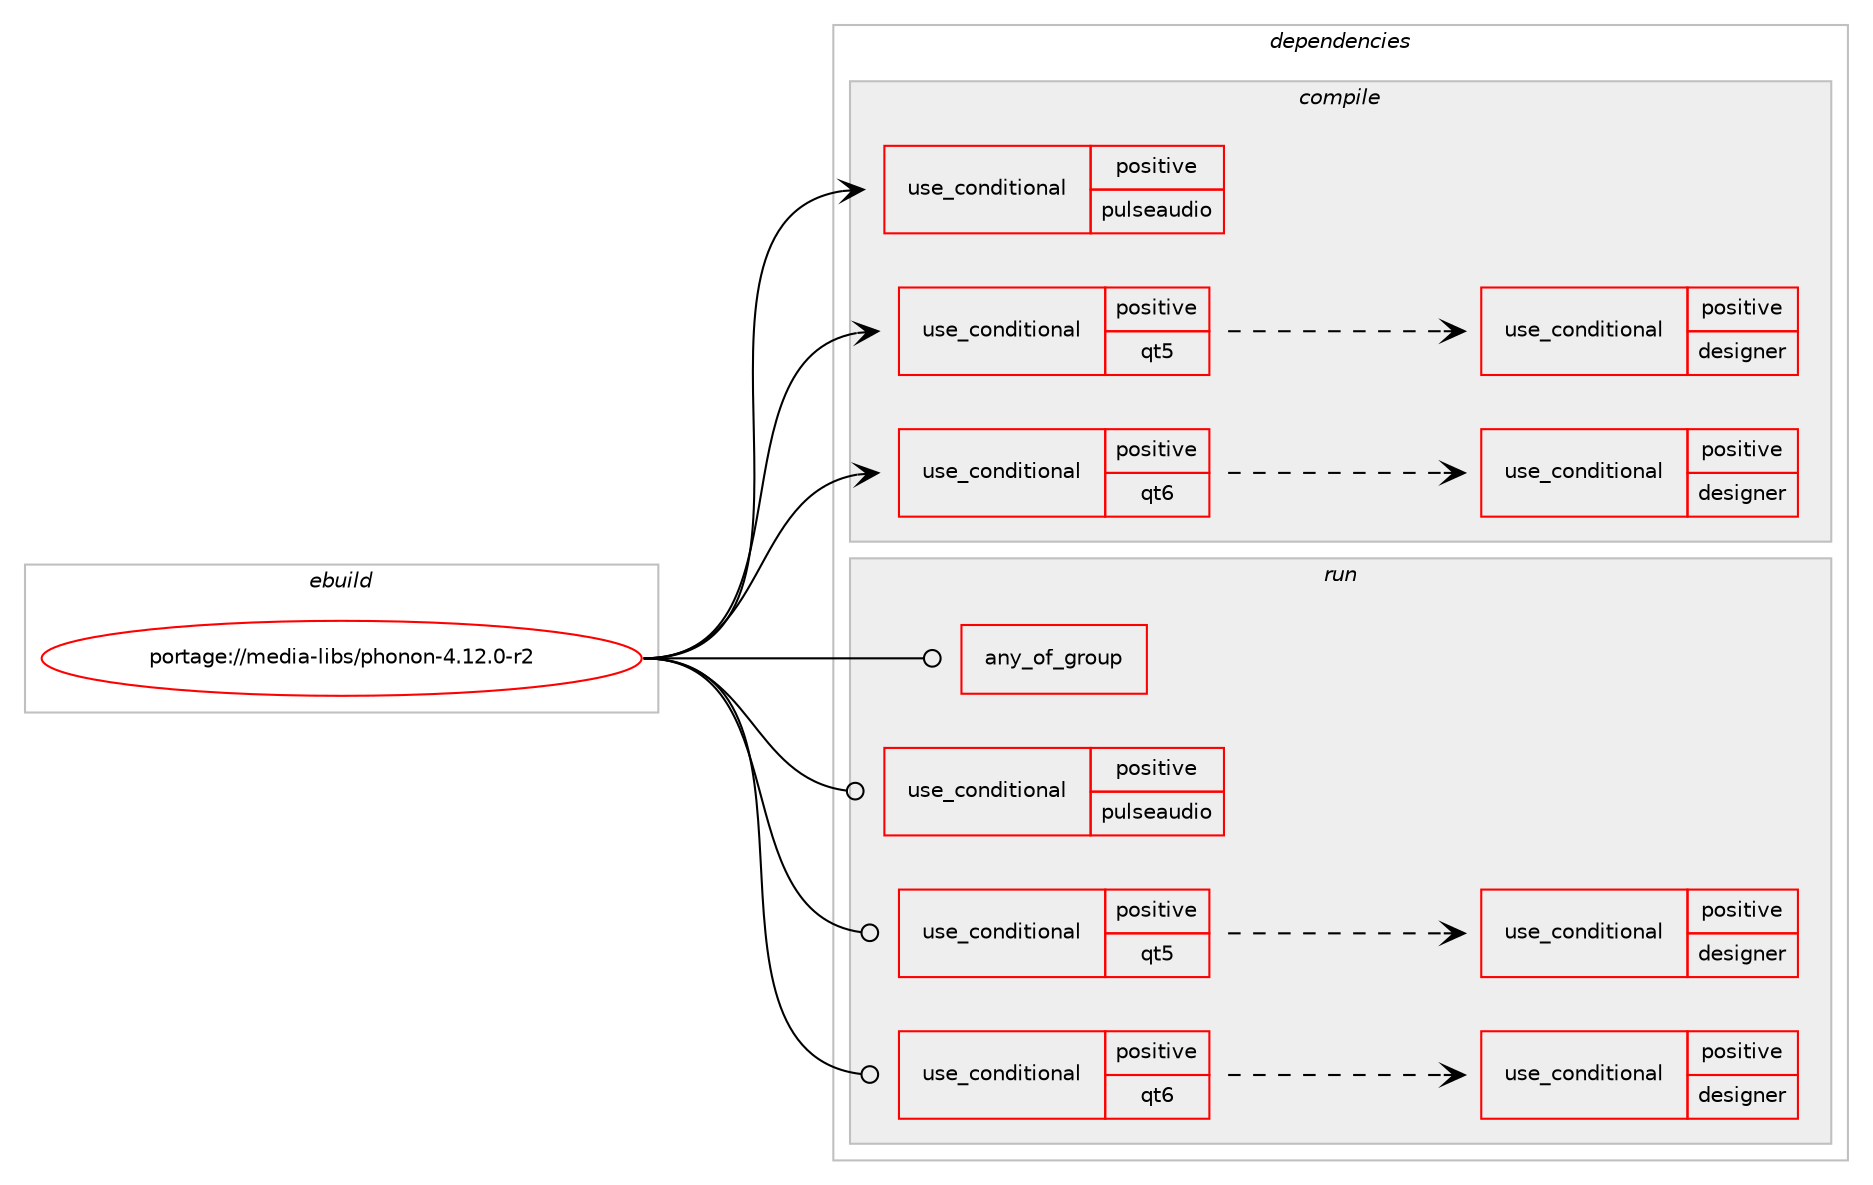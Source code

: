 digraph prolog {

# *************
# Graph options
# *************

newrank=true;
concentrate=true;
compound=true;
graph [rankdir=LR,fontname=Helvetica,fontsize=10,ranksep=1.5];#, ranksep=2.5, nodesep=0.2];
edge  [arrowhead=vee];
node  [fontname=Helvetica,fontsize=10];

# **********
# The ebuild
# **********

subgraph cluster_leftcol {
color=gray;
rank=same;
label=<<i>ebuild</i>>;
id [label="portage://media-libs/phonon-4.12.0-r2", color=red, width=4, href="../media-libs/phonon-4.12.0-r2.svg"];
}

# ****************
# The dependencies
# ****************

subgraph cluster_midcol {
color=gray;
label=<<i>dependencies</i>>;
subgraph cluster_compile {
fillcolor="#eeeeee";
style=filled;
label=<<i>compile</i>>;
subgraph cond75631 {
dependency158433 [label=<<TABLE BORDER="0" CELLBORDER="1" CELLSPACING="0" CELLPADDING="4"><TR><TD ROWSPAN="3" CELLPADDING="10">use_conditional</TD></TR><TR><TD>positive</TD></TR><TR><TD>pulseaudio</TD></TR></TABLE>>, shape=none, color=red];
# *** BEGIN UNKNOWN DEPENDENCY TYPE (TODO) ***
# dependency158433 -> package_dependency(portage://media-libs/phonon-4.12.0-r2,install,no,dev-libs,glib,none,[,,],[slot(2)],[])
# *** END UNKNOWN DEPENDENCY TYPE (TODO) ***

# *** BEGIN UNKNOWN DEPENDENCY TYPE (TODO) ***
# dependency158433 -> package_dependency(portage://media-libs/phonon-4.12.0-r2,install,no,media-libs,libpulse,none,[,,],[],[use(enable(glib),none)])
# *** END UNKNOWN DEPENDENCY TYPE (TODO) ***

}
id:e -> dependency158433:w [weight=20,style="solid",arrowhead="vee"];
subgraph cond75632 {
dependency158434 [label=<<TABLE BORDER="0" CELLBORDER="1" CELLSPACING="0" CELLPADDING="4"><TR><TD ROWSPAN="3" CELLPADDING="10">use_conditional</TD></TR><TR><TD>positive</TD></TR><TR><TD>qt5</TD></TR></TABLE>>, shape=none, color=red];
# *** BEGIN UNKNOWN DEPENDENCY TYPE (TODO) ***
# dependency158434 -> package_dependency(portage://media-libs/phonon-4.12.0-r2,install,no,dev-qt,qtcore,none,[,,],[slot(5)],[])
# *** END UNKNOWN DEPENDENCY TYPE (TODO) ***

# *** BEGIN UNKNOWN DEPENDENCY TYPE (TODO) ***
# dependency158434 -> package_dependency(portage://media-libs/phonon-4.12.0-r2,install,no,dev-qt,qtgui,none,[,,],[slot(5)],[])
# *** END UNKNOWN DEPENDENCY TYPE (TODO) ***

# *** BEGIN UNKNOWN DEPENDENCY TYPE (TODO) ***
# dependency158434 -> package_dependency(portage://media-libs/phonon-4.12.0-r2,install,no,dev-qt,qtwidgets,none,[,,],[slot(5)],[])
# *** END UNKNOWN DEPENDENCY TYPE (TODO) ***

subgraph cond75633 {
dependency158435 [label=<<TABLE BORDER="0" CELLBORDER="1" CELLSPACING="0" CELLPADDING="4"><TR><TD ROWSPAN="3" CELLPADDING="10">use_conditional</TD></TR><TR><TD>positive</TD></TR><TR><TD>designer</TD></TR></TABLE>>, shape=none, color=red];
# *** BEGIN UNKNOWN DEPENDENCY TYPE (TODO) ***
# dependency158435 -> package_dependency(portage://media-libs/phonon-4.12.0-r2,install,no,dev-qt,designer,none,[,,],[slot(5)],[])
# *** END UNKNOWN DEPENDENCY TYPE (TODO) ***

}
dependency158434:e -> dependency158435:w [weight=20,style="dashed",arrowhead="vee"];
}
id:e -> dependency158434:w [weight=20,style="solid",arrowhead="vee"];
subgraph cond75634 {
dependency158436 [label=<<TABLE BORDER="0" CELLBORDER="1" CELLSPACING="0" CELLPADDING="4"><TR><TD ROWSPAN="3" CELLPADDING="10">use_conditional</TD></TR><TR><TD>positive</TD></TR><TR><TD>qt6</TD></TR></TABLE>>, shape=none, color=red];
# *** BEGIN UNKNOWN DEPENDENCY TYPE (TODO) ***
# dependency158436 -> package_dependency(portage://media-libs/phonon-4.12.0-r2,install,no,dev-qt,qt5compat,none,[,,],[slot(6)],[])
# *** END UNKNOWN DEPENDENCY TYPE (TODO) ***

# *** BEGIN UNKNOWN DEPENDENCY TYPE (TODO) ***
# dependency158436 -> package_dependency(portage://media-libs/phonon-4.12.0-r2,install,no,dev-qt,qtbase,none,[,,],[slot(6)],[use(enable(gui),none),use(enable(widgets),none)])
# *** END UNKNOWN DEPENDENCY TYPE (TODO) ***

subgraph cond75635 {
dependency158437 [label=<<TABLE BORDER="0" CELLBORDER="1" CELLSPACING="0" CELLPADDING="4"><TR><TD ROWSPAN="3" CELLPADDING="10">use_conditional</TD></TR><TR><TD>positive</TD></TR><TR><TD>designer</TD></TR></TABLE>>, shape=none, color=red];
# *** BEGIN UNKNOWN DEPENDENCY TYPE (TODO) ***
# dependency158437 -> package_dependency(portage://media-libs/phonon-4.12.0-r2,install,no,dev-qt,qttools,none,[,,],[slot(6)],[use(enable(designer),none)])
# *** END UNKNOWN DEPENDENCY TYPE (TODO) ***

}
dependency158436:e -> dependency158437:w [weight=20,style="dashed",arrowhead="vee"];
}
id:e -> dependency158436:w [weight=20,style="solid",arrowhead="vee"];
}
subgraph cluster_compileandrun {
fillcolor="#eeeeee";
style=filled;
label=<<i>compile and run</i>>;
}
subgraph cluster_run {
fillcolor="#eeeeee";
style=filled;
label=<<i>run</i>>;
subgraph any2166 {
dependency158438 [label=<<TABLE BORDER="0" CELLBORDER="1" CELLSPACING="0" CELLPADDING="4"><TR><TD CELLPADDING="10">any_of_group</TD></TR></TABLE>>, shape=none, color=red];# *** BEGIN UNKNOWN DEPENDENCY TYPE (TODO) ***
# dependency158438 -> package_dependency(portage://media-libs/phonon-4.12.0-r2,run,no,kde-frameworks,breeze-icons,none,[,,],any_different_slot,[])
# *** END UNKNOWN DEPENDENCY TYPE (TODO) ***

# *** BEGIN UNKNOWN DEPENDENCY TYPE (TODO) ***
# dependency158438 -> package_dependency(portage://media-libs/phonon-4.12.0-r2,run,no,kde-frameworks,oxygen-icons,none,[,,],any_different_slot,[])
# *** END UNKNOWN DEPENDENCY TYPE (TODO) ***

}
id:e -> dependency158438:w [weight=20,style="solid",arrowhead="odot"];
subgraph cond75636 {
dependency158439 [label=<<TABLE BORDER="0" CELLBORDER="1" CELLSPACING="0" CELLPADDING="4"><TR><TD ROWSPAN="3" CELLPADDING="10">use_conditional</TD></TR><TR><TD>positive</TD></TR><TR><TD>pulseaudio</TD></TR></TABLE>>, shape=none, color=red];
# *** BEGIN UNKNOWN DEPENDENCY TYPE (TODO) ***
# dependency158439 -> package_dependency(portage://media-libs/phonon-4.12.0-r2,run,no,dev-libs,glib,none,[,,],[slot(2)],[])
# *** END UNKNOWN DEPENDENCY TYPE (TODO) ***

# *** BEGIN UNKNOWN DEPENDENCY TYPE (TODO) ***
# dependency158439 -> package_dependency(portage://media-libs/phonon-4.12.0-r2,run,no,media-libs,libpulse,none,[,,],[],[use(enable(glib),none)])
# *** END UNKNOWN DEPENDENCY TYPE (TODO) ***

}
id:e -> dependency158439:w [weight=20,style="solid",arrowhead="odot"];
subgraph cond75637 {
dependency158440 [label=<<TABLE BORDER="0" CELLBORDER="1" CELLSPACING="0" CELLPADDING="4"><TR><TD ROWSPAN="3" CELLPADDING="10">use_conditional</TD></TR><TR><TD>positive</TD></TR><TR><TD>qt5</TD></TR></TABLE>>, shape=none, color=red];
# *** BEGIN UNKNOWN DEPENDENCY TYPE (TODO) ***
# dependency158440 -> package_dependency(portage://media-libs/phonon-4.12.0-r2,run,no,dev-qt,qtcore,none,[,,],[slot(5)],[])
# *** END UNKNOWN DEPENDENCY TYPE (TODO) ***

# *** BEGIN UNKNOWN DEPENDENCY TYPE (TODO) ***
# dependency158440 -> package_dependency(portage://media-libs/phonon-4.12.0-r2,run,no,dev-qt,qtgui,none,[,,],[slot(5)],[])
# *** END UNKNOWN DEPENDENCY TYPE (TODO) ***

# *** BEGIN UNKNOWN DEPENDENCY TYPE (TODO) ***
# dependency158440 -> package_dependency(portage://media-libs/phonon-4.12.0-r2,run,no,dev-qt,qtwidgets,none,[,,],[slot(5)],[])
# *** END UNKNOWN DEPENDENCY TYPE (TODO) ***

subgraph cond75638 {
dependency158441 [label=<<TABLE BORDER="0" CELLBORDER="1" CELLSPACING="0" CELLPADDING="4"><TR><TD ROWSPAN="3" CELLPADDING="10">use_conditional</TD></TR><TR><TD>positive</TD></TR><TR><TD>designer</TD></TR></TABLE>>, shape=none, color=red];
# *** BEGIN UNKNOWN DEPENDENCY TYPE (TODO) ***
# dependency158441 -> package_dependency(portage://media-libs/phonon-4.12.0-r2,run,no,dev-qt,designer,none,[,,],[slot(5)],[])
# *** END UNKNOWN DEPENDENCY TYPE (TODO) ***

}
dependency158440:e -> dependency158441:w [weight=20,style="dashed",arrowhead="vee"];
}
id:e -> dependency158440:w [weight=20,style="solid",arrowhead="odot"];
subgraph cond75639 {
dependency158442 [label=<<TABLE BORDER="0" CELLBORDER="1" CELLSPACING="0" CELLPADDING="4"><TR><TD ROWSPAN="3" CELLPADDING="10">use_conditional</TD></TR><TR><TD>positive</TD></TR><TR><TD>qt6</TD></TR></TABLE>>, shape=none, color=red];
# *** BEGIN UNKNOWN DEPENDENCY TYPE (TODO) ***
# dependency158442 -> package_dependency(portage://media-libs/phonon-4.12.0-r2,run,no,dev-qt,qt5compat,none,[,,],[slot(6)],[])
# *** END UNKNOWN DEPENDENCY TYPE (TODO) ***

# *** BEGIN UNKNOWN DEPENDENCY TYPE (TODO) ***
# dependency158442 -> package_dependency(portage://media-libs/phonon-4.12.0-r2,run,no,dev-qt,qtbase,none,[,,],[slot(6)],[use(enable(gui),none),use(enable(widgets),none)])
# *** END UNKNOWN DEPENDENCY TYPE (TODO) ***

subgraph cond75640 {
dependency158443 [label=<<TABLE BORDER="0" CELLBORDER="1" CELLSPACING="0" CELLPADDING="4"><TR><TD ROWSPAN="3" CELLPADDING="10">use_conditional</TD></TR><TR><TD>positive</TD></TR><TR><TD>designer</TD></TR></TABLE>>, shape=none, color=red];
# *** BEGIN UNKNOWN DEPENDENCY TYPE (TODO) ***
# dependency158443 -> package_dependency(portage://media-libs/phonon-4.12.0-r2,run,no,dev-qt,qttools,none,[,,],[slot(6)],[use(enable(designer),none)])
# *** END UNKNOWN DEPENDENCY TYPE (TODO) ***

}
dependency158442:e -> dependency158443:w [weight=20,style="dashed",arrowhead="vee"];
}
id:e -> dependency158442:w [weight=20,style="solid",arrowhead="odot"];
# *** BEGIN UNKNOWN DEPENDENCY TYPE (TODO) ***
# id -> package_dependency(portage://media-libs/phonon-4.12.0-r2,run,weak,media-libs,phonon-gstreamer,none,[,,],[],[])
# *** END UNKNOWN DEPENDENCY TYPE (TODO) ***

}
}

# **************
# The candidates
# **************

subgraph cluster_choices {
rank=same;
color=gray;
label=<<i>candidates</i>>;

}

}
